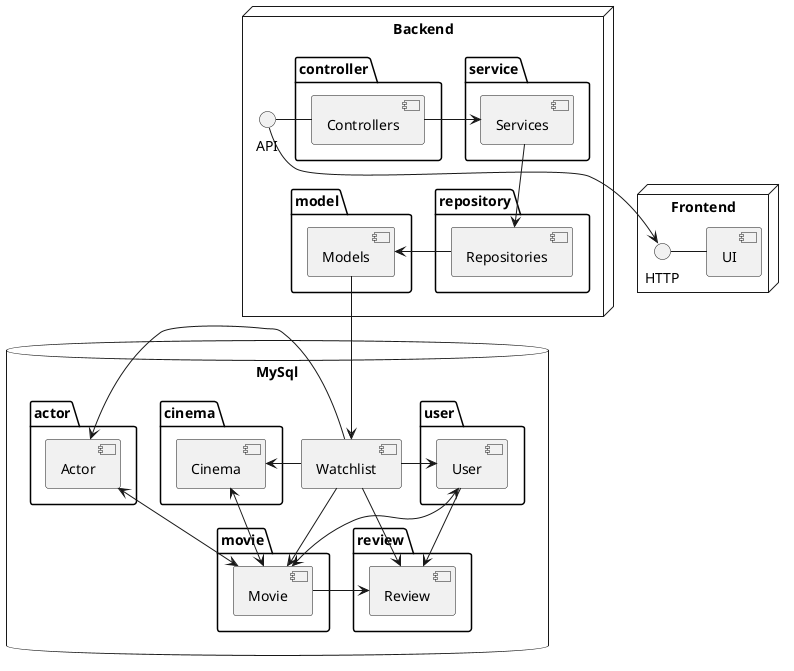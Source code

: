 @startuml
'https://plantuml.com/component-diagram

node "Frontend" {
    HTTP - [UI]
}

node "Backend" {
   API --> HTTP

  package "repository" {
    [Repositories]
  }
  package "service" {
    [Services]
  }
  package "controller" {
      API - [Controllers]
  }
  package "model" {
    [Models]
  }

}


database "MySql" {
  [Watchlist]
  folder "user" {
  [User]
  }
  folder "movie" {
  [Movie]
  }
  folder "cinema" {
  [Cinema]
  }
  folder "actor" {
  [Actor]
  }
  folder "review" {
  [Review]
  }
}

[Cinema] <--> [Movie]
[Actor] <--> [Movie]
[User] <--> [Movie]
[User] --> [Review]
[Movie] -> [Review]

[Services] --> [Repositories]
[Controllers] -> [Services]
[Repositories] -> [Models]
[Models] --> [Watchlist]

[Watchlist] -> [Actor]
[Watchlist] -> [Cinema]
[Watchlist] -> [User]
[Watchlist] -> [Movie]
[Watchlist] -> [Review]

@enduml